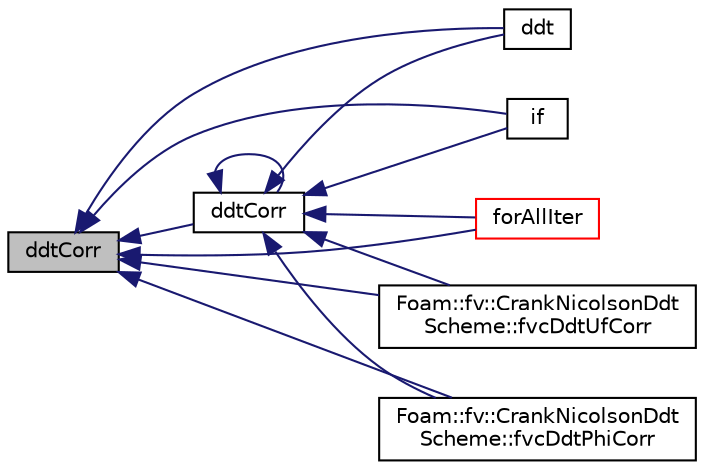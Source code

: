 digraph "ddtCorr"
{
  bgcolor="transparent";
  edge [fontname="Helvetica",fontsize="10",labelfontname="Helvetica",labelfontsize="10"];
  node [fontname="Helvetica",fontsize="10",shape=record];
  rankdir="LR";
  Node1 [label="ddtCorr",height=0.2,width=0.4,color="black", fillcolor="grey75", style="filled", fontcolor="black"];
  Node1 -> Node2 [dir="back",color="midnightblue",fontsize="10",style="solid",fontname="Helvetica"];
  Node2 [label="ddt",height=0.2,width=0.4,color="black",URL="$a10944.html#a13011ca3dd7fb8cd05b327db6da418b4"];
  Node1 -> Node3 [dir="back",color="midnightblue",fontsize="10",style="solid",fontname="Helvetica"];
  Node3 [label="ddtCorr",height=0.2,width=0.4,color="black",URL="$a10944.html#ab4a742e2e6e8879266e3f00e6d8e0db7"];
  Node3 -> Node4 [dir="back",color="midnightblue",fontsize="10",style="solid",fontname="Helvetica"];
  Node4 [label="if",height=0.2,width=0.4,color="black",URL="$a03058.html#a8b7f998449b569bf0b55d8c54cbac3cc"];
  Node3 -> Node5 [dir="back",color="midnightblue",fontsize="10",style="solid",fontname="Helvetica"];
  Node5 [label="forAllIter",height=0.2,width=0.4,color="red",URL="$a03101.html#aaaca96f2de03e39be860dca1ff20ef39"];
  Node3 -> Node6 [dir="back",color="midnightblue",fontsize="10",style="solid",fontname="Helvetica"];
  Node6 [label="Foam::fv::CrankNicolsonDdt\lScheme::fvcDdtUfCorr",height=0.2,width=0.4,color="black",URL="$a00437.html#ac5f8759de325b50d29474e4900891b2d"];
  Node3 -> Node7 [dir="back",color="midnightblue",fontsize="10",style="solid",fontname="Helvetica"];
  Node7 [label="Foam::fv::CrankNicolsonDdt\lScheme::fvcDdtPhiCorr",height=0.2,width=0.4,color="black",URL="$a00437.html#a911ca3a00d4feb25cc8f71c583ad394a"];
  Node3 -> Node2 [dir="back",color="midnightblue",fontsize="10",style="solid",fontname="Helvetica"];
  Node3 -> Node3 [dir="back",color="midnightblue",fontsize="10",style="solid",fontname="Helvetica"];
  Node1 -> Node5 [dir="back",color="midnightblue",fontsize="10",style="solid",fontname="Helvetica"];
  Node1 -> Node7 [dir="back",color="midnightblue",fontsize="10",style="solid",fontname="Helvetica"];
  Node1 -> Node6 [dir="back",color="midnightblue",fontsize="10",style="solid",fontname="Helvetica"];
  Node1 -> Node4 [dir="back",color="midnightblue",fontsize="10",style="solid",fontname="Helvetica"];
}
